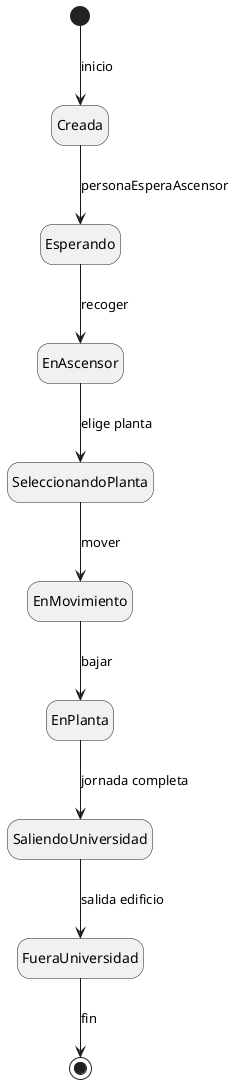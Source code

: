 @startuml
' =========================
' Diagrama de Estados (Persona)
' =========================
hide empty description

[*] --> Creada : inicio
Creada --> Esperando : personaEsperaAscensor
Esperando --> EnAscensor : recoger
EnAscensor --> SeleccionandoPlanta : elige planta
SeleccionandoPlanta --> EnMovimiento : mover
EnMovimiento --> EnPlanta : bajar
EnPlanta --> SaliendoUniversidad : jornada completa
SaliendoUniversidad --> FueraUniversidad : salida edificio
FueraUniversidad --> [*] : fin

@enduml
